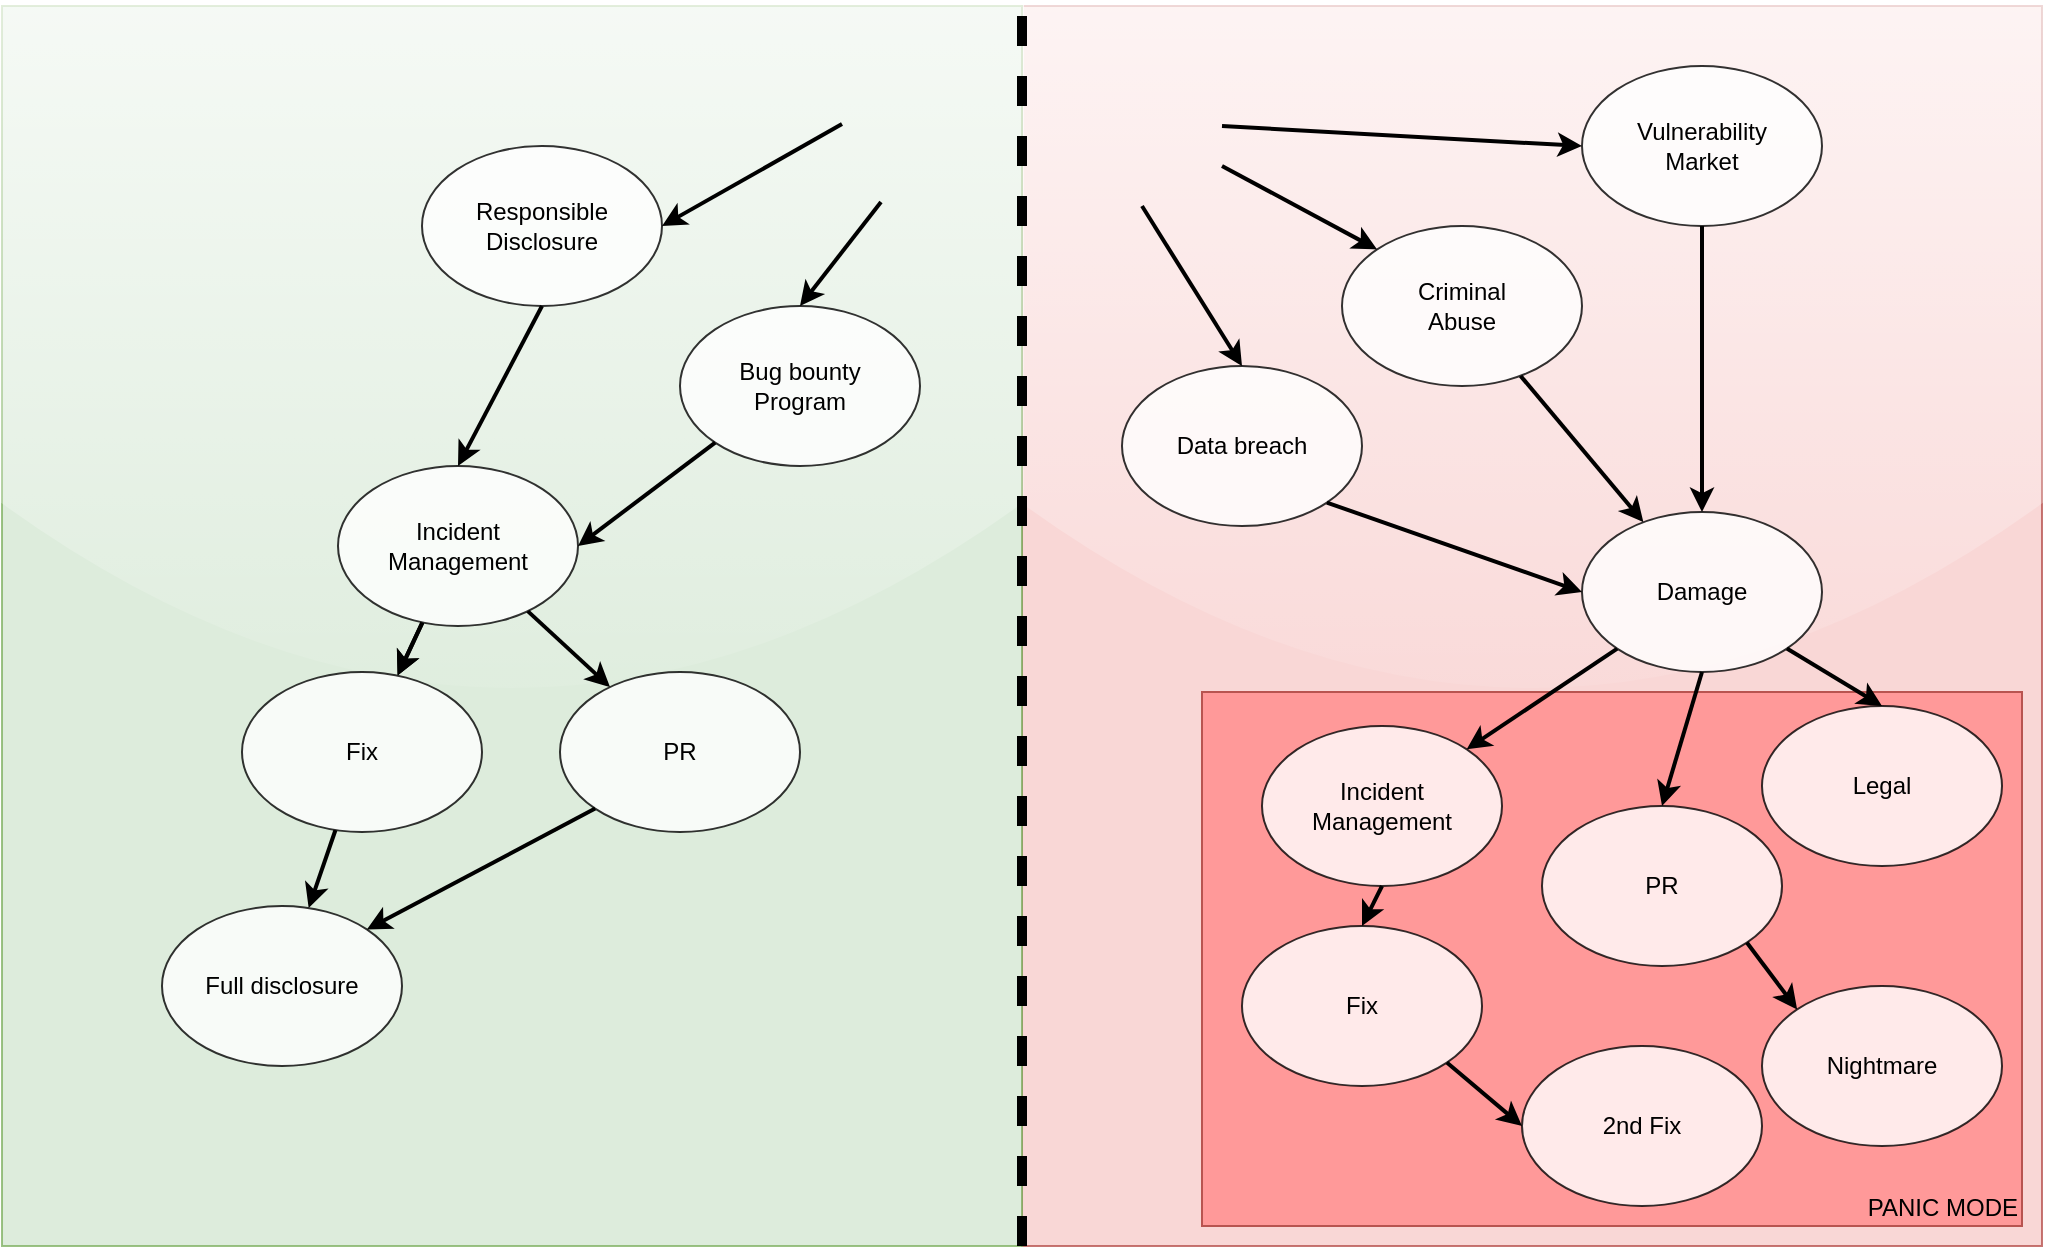 <mxfile version="10.7.7" type="device"><diagram id="5MtBiBiZmlv_v7MkDdBy" name="Page-1"><mxGraphModel dx="1078" dy="1712" grid="1" gridSize="10" guides="1" tooltips="1" connect="1" arrows="1" fold="1" page="1" pageScale="1" pageWidth="1169" pageHeight="827" math="0" shadow="0"><root><mxCell id="0"/><mxCell id="1" parent="0"/><mxCell id="UXKDpf9p3RErpzIWsxOR-3" value="" style="rounded=0;whiteSpace=wrap;html=1;fillColor=#f8cecc;strokeColor=#b85450;opacity=80;glass=1;" vertex="1" parent="1"><mxGeometry x="520" width="510" height="620" as="geometry"/></mxCell><mxCell id="UXKDpf9p3RErpzIWsxOR-48" value="PANIC MODE" style="rounded=0;whiteSpace=wrap;html=1;glass=0;horizontal=1;verticalAlign=bottom;align=right;fillColor=#FF9999;strokeColor=#b85450;" vertex="1" parent="1"><mxGeometry x="610" y="343" width="410" height="267" as="geometry"/></mxCell><mxCell id="UXKDpf9p3RErpzIWsxOR-4" value="" style="rounded=0;whiteSpace=wrap;html=1;fillColor=#d5e8d4;strokeColor=#82b366;glass=1;opacity=80;" vertex="1" parent="1"><mxGeometry x="10" width="510" height="620" as="geometry"/></mxCell><mxCell id="UXKDpf9p3RErpzIWsxOR-1" value="" style="endArrow=none;dashed=1;html=1;strokeWidth=5;" edge="1" parent="1"><mxGeometry width="50" height="50" relative="1" as="geometry"><mxPoint x="520" y="620" as="sourcePoint"/><mxPoint x="520" as="targetPoint"/></mxGeometry></mxCell><mxCell id="UXKDpf9p3RErpzIWsxOR-12" value="" style="shape=image;html=1;verticalAlign=top;verticalLabelPosition=bottom;labelBackgroundColor=#ffffff;imageAspect=0;aspect=fixed;image=https://cdn2.iconfinder.com/data/icons/free-line-halloween-icons/24/Witch-Hat-128.png;glass=1;opacity=80;" vertex="1" parent="1"><mxGeometry x="430" y="20" width="78" height="78" as="geometry"/></mxCell><mxCell id="UXKDpf9p3RErpzIWsxOR-13" value="" style="shape=image;html=1;verticalAlign=top;verticalLabelPosition=bottom;labelBackgroundColor=#ffffff;imageAspect=0;aspect=fixed;image=https://cdn2.iconfinder.com/data/icons/free-solid-halloween-icons/24/Witch-Hat-128.png;glass=1;opacity=80;" vertex="1" parent="1"><mxGeometry x="540" y="20" width="80" height="80" as="geometry"/></mxCell><mxCell id="UXKDpf9p3RErpzIWsxOR-14" value="Responsible&lt;br&gt;Disclosure&lt;br&gt;" style="ellipse;whiteSpace=wrap;html=1;glass=1;opacity=80;" vertex="1" parent="1"><mxGeometry x="220" y="70" width="120" height="80" as="geometry"/></mxCell><mxCell id="UXKDpf9p3RErpzIWsxOR-15" value="Bug bounty&lt;br&gt;Program&lt;br&gt;" style="ellipse;whiteSpace=wrap;html=1;glass=1;opacity=80;" vertex="1" parent="1"><mxGeometry x="349" y="150" width="120" height="80" as="geometry"/></mxCell><mxCell id="UXKDpf9p3RErpzIWsxOR-16" value="" style="endArrow=classic;html=1;strokeWidth=2;exitX=0;exitY=0.5;exitDx=0;exitDy=0;entryX=1;entryY=0.5;entryDx=0;entryDy=0;" edge="1" parent="1" source="UXKDpf9p3RErpzIWsxOR-12" target="UXKDpf9p3RErpzIWsxOR-14"><mxGeometry width="50" height="50" relative="1" as="geometry"><mxPoint x="270" y="670" as="sourcePoint"/><mxPoint x="60" y="640" as="targetPoint"/></mxGeometry></mxCell><mxCell id="UXKDpf9p3RErpzIWsxOR-17" value="" style="endArrow=classic;html=1;strokeWidth=2;exitX=0.25;exitY=1;exitDx=0;exitDy=0;entryX=0.5;entryY=0;entryDx=0;entryDy=0;" edge="1" parent="1" source="UXKDpf9p3RErpzIWsxOR-12" target="UXKDpf9p3RErpzIWsxOR-15"><mxGeometry width="50" height="50" relative="1" as="geometry"><mxPoint x="440" y="69" as="sourcePoint"/><mxPoint x="350" y="120" as="targetPoint"/></mxGeometry></mxCell><mxCell id="UXKDpf9p3RErpzIWsxOR-22" value="" style="rounded=0;orthogonalLoop=1;jettySize=auto;html=1;strokeWidth=2;" edge="1" parent="1" source="UXKDpf9p3RErpzIWsxOR-18" target="UXKDpf9p3RErpzIWsxOR-21"><mxGeometry relative="1" as="geometry"/></mxCell><mxCell id="UXKDpf9p3RErpzIWsxOR-25" value="" style="edgeStyle=none;rounded=0;orthogonalLoop=1;jettySize=auto;html=1;strokeWidth=2;" edge="1" parent="1" source="UXKDpf9p3RErpzIWsxOR-18" target="UXKDpf9p3RErpzIWsxOR-21"><mxGeometry relative="1" as="geometry"/></mxCell><mxCell id="UXKDpf9p3RErpzIWsxOR-27" value="" style="edgeStyle=none;rounded=0;orthogonalLoop=1;jettySize=auto;html=1;strokeWidth=2;" edge="1" parent="1" source="UXKDpf9p3RErpzIWsxOR-18" target="UXKDpf9p3RErpzIWsxOR-26"><mxGeometry relative="1" as="geometry"/></mxCell><mxCell id="UXKDpf9p3RErpzIWsxOR-18" value="Incident&lt;br&gt;Management&lt;br&gt;" style="ellipse;whiteSpace=wrap;html=1;glass=1;opacity=80;" vertex="1" parent="1"><mxGeometry x="178" y="230" width="120" height="80" as="geometry"/></mxCell><mxCell id="UXKDpf9p3RErpzIWsxOR-26" value="PR&lt;br&gt;" style="ellipse;whiteSpace=wrap;html=1;glass=1;opacity=80;" vertex="1" parent="1"><mxGeometry x="289" y="333" width="120" height="80" as="geometry"/></mxCell><mxCell id="UXKDpf9p3RErpzIWsxOR-24" value="" style="rounded=0;orthogonalLoop=1;jettySize=auto;html=1;strokeWidth=2;" edge="1" parent="1" source="UXKDpf9p3RErpzIWsxOR-21" target="UXKDpf9p3RErpzIWsxOR-23"><mxGeometry relative="1" as="geometry"/></mxCell><mxCell id="UXKDpf9p3RErpzIWsxOR-21" value="Fix&lt;br&gt;" style="ellipse;whiteSpace=wrap;html=1;glass=1;opacity=80;" vertex="1" parent="1"><mxGeometry x="130" y="333" width="120" height="80" as="geometry"/></mxCell><mxCell id="UXKDpf9p3RErpzIWsxOR-23" value="Full disclosure&lt;br&gt;" style="ellipse;whiteSpace=wrap;html=1;glass=1;opacity=80;" vertex="1" parent="1"><mxGeometry x="90" y="450" width="120" height="80" as="geometry"/></mxCell><mxCell id="UXKDpf9p3RErpzIWsxOR-19" value="" style="endArrow=classic;html=1;strokeWidth=2;entryX=0.5;entryY=0;entryDx=0;entryDy=0;exitX=0.5;exitY=1;exitDx=0;exitDy=0;" edge="1" parent="1" source="UXKDpf9p3RErpzIWsxOR-14" target="UXKDpf9p3RErpzIWsxOR-18"><mxGeometry width="50" height="50" relative="1" as="geometry"><mxPoint x="10" y="690" as="sourcePoint"/><mxPoint x="60" y="640" as="targetPoint"/></mxGeometry></mxCell><mxCell id="UXKDpf9p3RErpzIWsxOR-20" value="" style="endArrow=classic;html=1;strokeWidth=2;entryX=1;entryY=0.5;entryDx=0;entryDy=0;exitX=0;exitY=1;exitDx=0;exitDy=0;" edge="1" parent="1" source="UXKDpf9p3RErpzIWsxOR-15" target="UXKDpf9p3RErpzIWsxOR-18"><mxGeometry width="50" height="50" relative="1" as="geometry"><mxPoint x="290" y="160" as="sourcePoint"/><mxPoint x="248" y="240" as="targetPoint"/></mxGeometry></mxCell><mxCell id="UXKDpf9p3RErpzIWsxOR-28" value="" style="edgeStyle=none;rounded=0;orthogonalLoop=1;jettySize=auto;html=1;strokeWidth=2;entryX=1;entryY=0;entryDx=0;entryDy=0;exitX=0;exitY=1;exitDx=0;exitDy=0;" edge="1" parent="1" source="UXKDpf9p3RErpzIWsxOR-26" target="UXKDpf9p3RErpzIWsxOR-23"><mxGeometry relative="1" as="geometry"><mxPoint x="282.874" y="312.549" as="sourcePoint"/><mxPoint x="323.992" y="350.515" as="targetPoint"/></mxGeometry></mxCell><mxCell id="UXKDpf9p3RErpzIWsxOR-31" value="Data breach" style="ellipse;whiteSpace=wrap;html=1;glass=1;opacity=80;" vertex="1" parent="1"><mxGeometry x="570" y="180" width="120" height="80" as="geometry"/></mxCell><mxCell id="UXKDpf9p3RErpzIWsxOR-38" value="" style="edgeStyle=none;rounded=0;orthogonalLoop=1;jettySize=auto;html=1;strokeWidth=2;" edge="1" parent="1" source="UXKDpf9p3RErpzIWsxOR-32" target="UXKDpf9p3RErpzIWsxOR-37"><mxGeometry relative="1" as="geometry"/></mxCell><mxCell id="UXKDpf9p3RErpzIWsxOR-32" value="Criminal&lt;br&gt;Abuse&lt;br&gt;" style="ellipse;whiteSpace=wrap;html=1;glass=1;opacity=80;" vertex="1" parent="1"><mxGeometry x="680" y="110" width="120" height="80" as="geometry"/></mxCell><mxCell id="UXKDpf9p3RErpzIWsxOR-42" value="" style="edgeStyle=none;rounded=0;orthogonalLoop=1;jettySize=auto;html=1;strokeWidth=2;" edge="1" parent="1" source="UXKDpf9p3RErpzIWsxOR-37" target="UXKDpf9p3RErpzIWsxOR-41"><mxGeometry relative="1" as="geometry"/></mxCell><mxCell id="UXKDpf9p3RErpzIWsxOR-37" value="Damage&lt;br&gt;" style="ellipse;whiteSpace=wrap;html=1;glass=1;opacity=80;" vertex="1" parent="1"><mxGeometry x="800" y="253" width="120" height="80" as="geometry"/></mxCell><mxCell id="UXKDpf9p3RErpzIWsxOR-33" value="Vulnerability&lt;br&gt;Market&lt;br&gt;" style="ellipse;whiteSpace=wrap;html=1;glass=1;opacity=80;" vertex="1" parent="1"><mxGeometry x="800" y="30" width="120" height="80" as="geometry"/></mxCell><mxCell id="UXKDpf9p3RErpzIWsxOR-34" value="" style="endArrow=classic;html=1;strokeWidth=2;entryX=0.5;entryY=0;entryDx=0;entryDy=0;exitX=0.5;exitY=1;exitDx=0;exitDy=0;" edge="1" parent="1" source="UXKDpf9p3RErpzIWsxOR-13" target="UXKDpf9p3RErpzIWsxOR-31"><mxGeometry width="50" height="50" relative="1" as="geometry"><mxPoint x="10" y="690" as="sourcePoint"/><mxPoint x="60" y="640" as="targetPoint"/></mxGeometry></mxCell><mxCell id="UXKDpf9p3RErpzIWsxOR-35" value="" style="endArrow=classic;html=1;strokeWidth=2;entryX=0;entryY=0;entryDx=0;entryDy=0;exitX=1;exitY=0.75;exitDx=0;exitDy=0;" edge="1" parent="1" source="UXKDpf9p3RErpzIWsxOR-13" target="UXKDpf9p3RErpzIWsxOR-32"><mxGeometry width="50" height="50" relative="1" as="geometry"><mxPoint x="590" y="110" as="sourcePoint"/><mxPoint x="640" y="190" as="targetPoint"/></mxGeometry></mxCell><mxCell id="UXKDpf9p3RErpzIWsxOR-36" value="" style="endArrow=classic;html=1;strokeWidth=2;entryX=0;entryY=0.5;entryDx=0;entryDy=0;exitX=1;exitY=0.5;exitDx=0;exitDy=0;" edge="1" parent="1" source="UXKDpf9p3RErpzIWsxOR-13" target="UXKDpf9p3RErpzIWsxOR-33"><mxGeometry width="50" height="50" relative="1" as="geometry"><mxPoint x="600" y="120" as="sourcePoint"/><mxPoint x="650" y="200" as="targetPoint"/></mxGeometry></mxCell><mxCell id="UXKDpf9p3RErpzIWsxOR-39" value="" style="endArrow=classic;html=1;strokeWidth=2;entryX=0;entryY=0.5;entryDx=0;entryDy=0;exitX=1;exitY=1;exitDx=0;exitDy=0;" edge="1" parent="1" source="UXKDpf9p3RErpzIWsxOR-31" target="UXKDpf9p3RErpzIWsxOR-37"><mxGeometry width="50" height="50" relative="1" as="geometry"><mxPoint x="10" y="690" as="sourcePoint"/><mxPoint x="60" y="640" as="targetPoint"/></mxGeometry></mxCell><mxCell id="UXKDpf9p3RErpzIWsxOR-40" value="" style="endArrow=classic;html=1;strokeWidth=2;entryX=0.5;entryY=0;entryDx=0;entryDy=0;exitX=0.5;exitY=1;exitDx=0;exitDy=0;" edge="1" parent="1" source="UXKDpf9p3RErpzIWsxOR-33" target="UXKDpf9p3RErpzIWsxOR-37"><mxGeometry width="50" height="50" relative="1" as="geometry"><mxPoint x="682" y="258" as="sourcePoint"/><mxPoint x="810" y="303" as="targetPoint"/></mxGeometry></mxCell><mxCell id="UXKDpf9p3RErpzIWsxOR-45" value="" style="edgeStyle=none;rounded=0;orthogonalLoop=1;jettySize=auto;html=1;strokeWidth=2;exitX=0.5;exitY=1;exitDx=0;exitDy=0;entryX=0.5;entryY=0;entryDx=0;entryDy=0;" edge="1" parent="1" source="UXKDpf9p3RErpzIWsxOR-37" target="UXKDpf9p3RErpzIWsxOR-43"><mxGeometry relative="1" as="geometry"><mxPoint x="822.243" y="327.215" as="sourcePoint"/><mxPoint x="727.637" y="375.68" as="targetPoint"/></mxGeometry></mxCell><mxCell id="UXKDpf9p3RErpzIWsxOR-46" value="" style="edgeStyle=none;rounded=0;orthogonalLoop=1;jettySize=auto;html=1;strokeWidth=2;exitX=1;exitY=1;exitDx=0;exitDy=0;entryX=0.5;entryY=0;entryDx=0;entryDy=0;" edge="1" parent="1" source="UXKDpf9p3RErpzIWsxOR-37" target="UXKDpf9p3RErpzIWsxOR-44"><mxGeometry relative="1" as="geometry"><mxPoint x="832.243" y="337.215" as="sourcePoint"/><mxPoint x="737.637" y="385.68" as="targetPoint"/></mxGeometry></mxCell><mxCell id="UXKDpf9p3RErpzIWsxOR-41" value="Incident&lt;br&gt;Management&lt;br&gt;" style="ellipse;whiteSpace=wrap;html=1;glass=1;opacity=80;" vertex="1" parent="1"><mxGeometry x="640" y="360" width="120" height="80" as="geometry"/></mxCell><mxCell id="UXKDpf9p3RErpzIWsxOR-43" value="PR&lt;br&gt;" style="ellipse;whiteSpace=wrap;html=1;glass=1;opacity=80;" vertex="1" parent="1"><mxGeometry x="780" y="400" width="120" height="80" as="geometry"/></mxCell><mxCell id="UXKDpf9p3RErpzIWsxOR-44" value="Legal&lt;br&gt;" style="ellipse;whiteSpace=wrap;html=1;glass=1;opacity=80;" vertex="1" parent="1"><mxGeometry x="890" y="350" width="120" height="80" as="geometry"/></mxCell><mxCell id="UXKDpf9p3RErpzIWsxOR-50" value="Fix&lt;br&gt;" style="ellipse;whiteSpace=wrap;html=1;glass=1;opacity=80;" vertex="1" parent="1"><mxGeometry x="630" y="460" width="120" height="80" as="geometry"/></mxCell><mxCell id="UXKDpf9p3RErpzIWsxOR-51" value="2nd Fix&lt;br&gt;" style="ellipse;whiteSpace=wrap;html=1;glass=1;opacity=80;" vertex="1" parent="1"><mxGeometry x="770" y="520" width="120" height="80" as="geometry"/></mxCell><mxCell id="UXKDpf9p3RErpzIWsxOR-53" value="Nightmare&lt;br&gt;" style="ellipse;whiteSpace=wrap;html=1;glass=1;opacity=80;" vertex="1" parent="1"><mxGeometry x="890" y="490" width="120" height="80" as="geometry"/></mxCell><mxCell id="UXKDpf9p3RErpzIWsxOR-54" value="" style="edgeStyle=none;rounded=0;orthogonalLoop=1;jettySize=auto;html=1;strokeWidth=2;exitX=1;exitY=1;exitDx=0;exitDy=0;entryX=0;entryY=0;entryDx=0;entryDy=0;" edge="1" parent="1" source="UXKDpf9p3RErpzIWsxOR-43" target="UXKDpf9p3RErpzIWsxOR-53"><mxGeometry relative="1" as="geometry"><mxPoint x="870" y="343" as="sourcePoint"/><mxPoint x="850" y="410" as="targetPoint"/></mxGeometry></mxCell><mxCell id="UXKDpf9p3RErpzIWsxOR-55" value="" style="edgeStyle=none;rounded=0;orthogonalLoop=1;jettySize=auto;html=1;strokeWidth=2;exitX=0.5;exitY=1;exitDx=0;exitDy=0;entryX=0.5;entryY=0;entryDx=0;entryDy=0;" edge="1" parent="1" source="UXKDpf9p3RErpzIWsxOR-41" target="UXKDpf9p3RErpzIWsxOR-50"><mxGeometry relative="1" as="geometry"><mxPoint x="880" y="353" as="sourcePoint"/><mxPoint x="860" y="420" as="targetPoint"/></mxGeometry></mxCell><mxCell id="UXKDpf9p3RErpzIWsxOR-56" value="" style="edgeStyle=none;rounded=0;orthogonalLoop=1;jettySize=auto;html=1;strokeWidth=2;exitX=1;exitY=1;exitDx=0;exitDy=0;entryX=0;entryY=0.5;entryDx=0;entryDy=0;" edge="1" parent="1" source="UXKDpf9p3RErpzIWsxOR-50" target="UXKDpf9p3RErpzIWsxOR-51"><mxGeometry relative="1" as="geometry"><mxPoint x="890" y="363" as="sourcePoint"/><mxPoint x="870" y="430" as="targetPoint"/></mxGeometry></mxCell></root></mxGraphModel></diagram></mxfile>